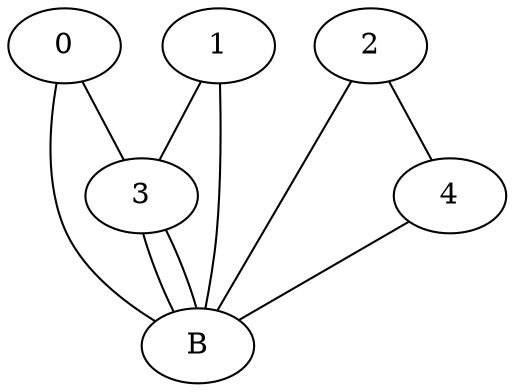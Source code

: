 graph "" {
	0 -- 3	[key=0];
	0 -- B	[key=0];
	1 -- 3	[key=0];
	1 -- B	[key=0];
	2 -- 4	[key=0];
	2 -- B	[key=0];
	3 -- B	[key=0];
	3 -- B	[key=1];
	4 -- B	[key=0];
}
